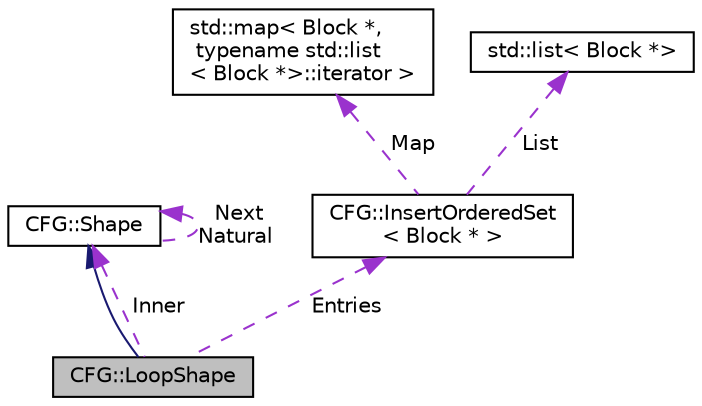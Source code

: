 digraph "CFG::LoopShape"
{
  edge [fontname="Helvetica",fontsize="10",labelfontname="Helvetica",labelfontsize="10"];
  node [fontname="Helvetica",fontsize="10",shape=record];
  Node2 [label="CFG::LoopShape",height=0.2,width=0.4,color="black", fillcolor="grey75", style="filled", fontcolor="black"];
  Node3 -> Node2 [dir="back",color="midnightblue",fontsize="10",style="solid",fontname="Helvetica"];
  Node3 [label="CFG::Shape",height=0.2,width=0.4,color="black", fillcolor="white", style="filled",URL="$struct_c_f_g_1_1_shape.html"];
  Node3 -> Node3 [dir="back",color="darkorchid3",fontsize="10",style="dashed",label=" Next\nNatural" ,fontname="Helvetica"];
  Node4 -> Node2 [dir="back",color="darkorchid3",fontsize="10",style="dashed",label=" Entries" ,fontname="Helvetica"];
  Node4 [label="CFG::InsertOrderedSet\l\< Block * \>",height=0.2,width=0.4,color="black", fillcolor="white", style="filled",URL="$struct_c_f_g_1_1_insert_ordered_set.html"];
  Node5 -> Node4 [dir="back",color="darkorchid3",fontsize="10",style="dashed",label=" Map" ,fontname="Helvetica"];
  Node5 [label="std::map\< Block *,\l typename std::list\l\< Block *\>::iterator \>",height=0.2,width=0.4,color="black", fillcolor="white", style="filled",URL="$classstd_1_1map.html"];
  Node6 -> Node4 [dir="back",color="darkorchid3",fontsize="10",style="dashed",label=" List" ,fontname="Helvetica"];
  Node6 [label="std::list\< Block *\>",height=0.2,width=0.4,color="black", fillcolor="white", style="filled",URL="$classstd_1_1list.html"];
  Node3 -> Node2 [dir="back",color="darkorchid3",fontsize="10",style="dashed",label=" Inner" ,fontname="Helvetica"];
}
